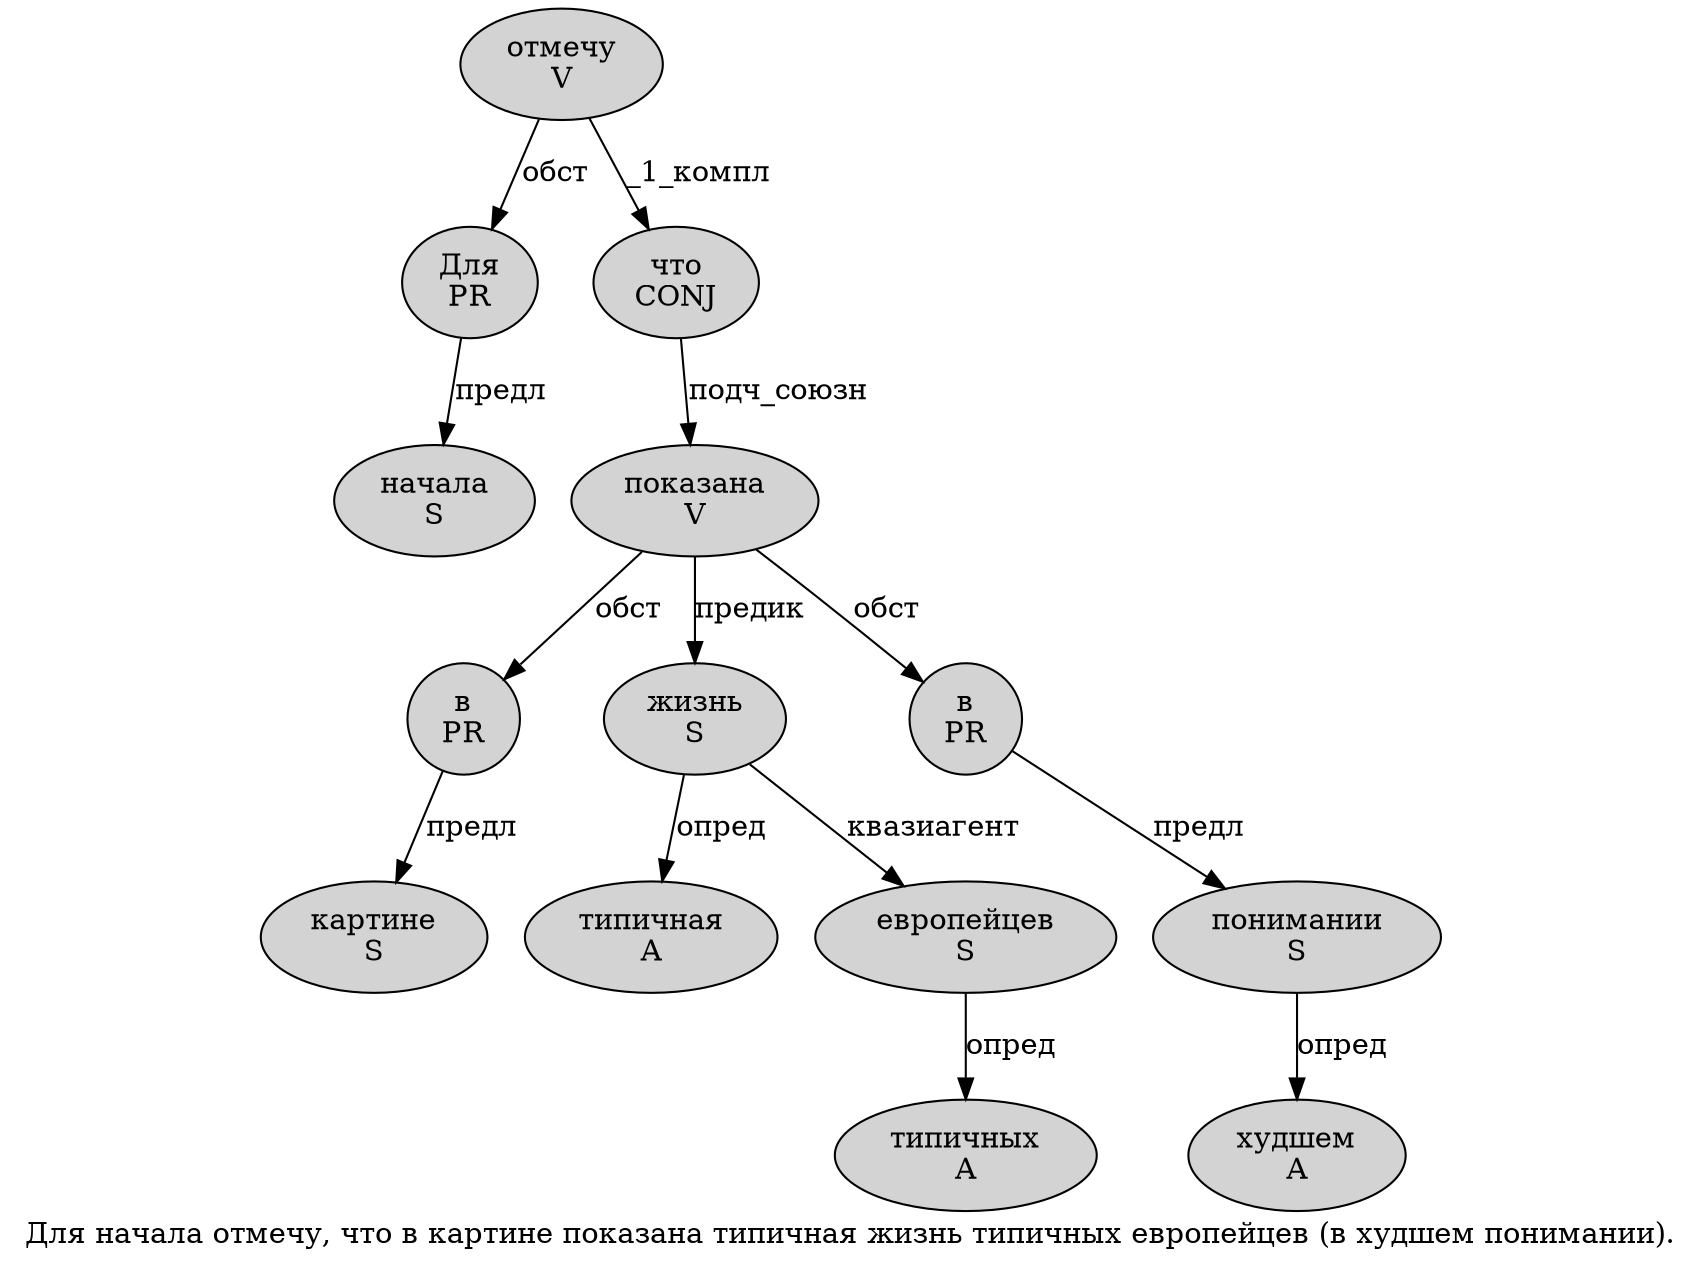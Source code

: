 digraph SENTENCE_4037 {
	graph [label="Для начала отмечу, что в картине показана типичная жизнь типичных европейцев (в худшем понимании)."]
	node [style=filled]
		0 [label="Для
PR" color="" fillcolor=lightgray penwidth=1 shape=ellipse]
		1 [label="начала
S" color="" fillcolor=lightgray penwidth=1 shape=ellipse]
		2 [label="отмечу
V" color="" fillcolor=lightgray penwidth=1 shape=ellipse]
		4 [label="что
CONJ" color="" fillcolor=lightgray penwidth=1 shape=ellipse]
		5 [label="в
PR" color="" fillcolor=lightgray penwidth=1 shape=ellipse]
		6 [label="картине
S" color="" fillcolor=lightgray penwidth=1 shape=ellipse]
		7 [label="показана
V" color="" fillcolor=lightgray penwidth=1 shape=ellipse]
		8 [label="типичная
A" color="" fillcolor=lightgray penwidth=1 shape=ellipse]
		9 [label="жизнь
S" color="" fillcolor=lightgray penwidth=1 shape=ellipse]
		10 [label="типичных
A" color="" fillcolor=lightgray penwidth=1 shape=ellipse]
		11 [label="европейцев
S" color="" fillcolor=lightgray penwidth=1 shape=ellipse]
		13 [label="в
PR" color="" fillcolor=lightgray penwidth=1 shape=ellipse]
		14 [label="худшем
A" color="" fillcolor=lightgray penwidth=1 shape=ellipse]
		15 [label="понимании
S" color="" fillcolor=lightgray penwidth=1 shape=ellipse]
			4 -> 7 [label="подч_союзн"]
			9 -> 8 [label="опред"]
			9 -> 11 [label="квазиагент"]
			7 -> 5 [label="обст"]
			7 -> 9 [label="предик"]
			7 -> 13 [label="обст"]
			2 -> 0 [label="обст"]
			2 -> 4 [label="_1_компл"]
			5 -> 6 [label="предл"]
			0 -> 1 [label="предл"]
			11 -> 10 [label="опред"]
			13 -> 15 [label="предл"]
			15 -> 14 [label="опред"]
}